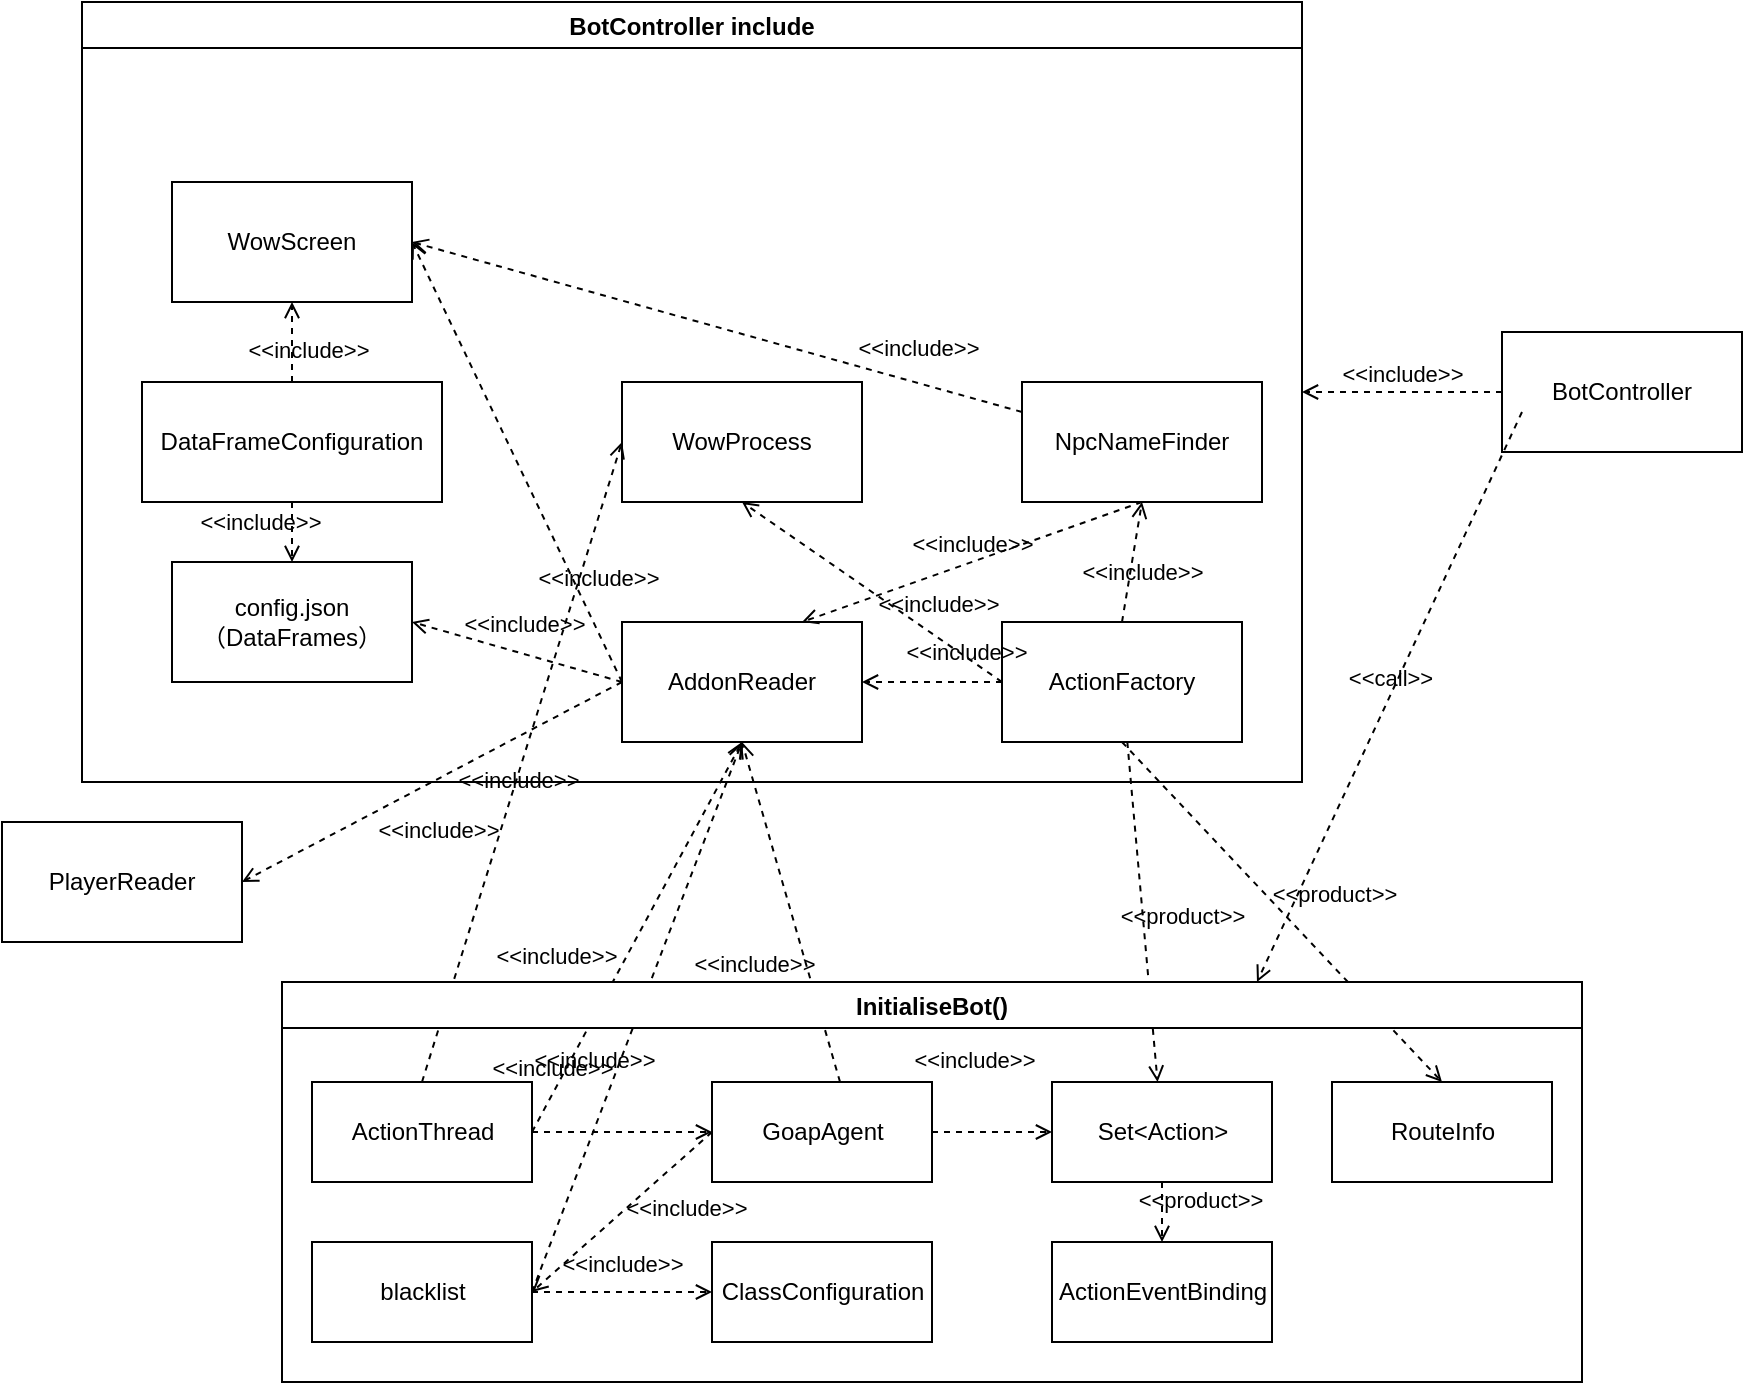 <mxfile version="20.2.3" type="github">
  <diagram id="H3O-LNX6H-VDbd5dW60C" name="第 1 页">
    <mxGraphModel dx="2249" dy="1931" grid="1" gridSize="10" guides="1" tooltips="1" connect="1" arrows="1" fold="1" page="1" pageScale="1" pageWidth="827" pageHeight="1169" math="0" shadow="0">
      <root>
        <mxCell id="0" />
        <mxCell id="1" parent="0" />
        <mxCell id="WofrI5HJTd11R4k4WThL-1" value="BotController" style="rounded=0;whiteSpace=wrap;html=1;" vertex="1" parent="1">
          <mxGeometry x="620" y="115" width="120" height="60" as="geometry" />
        </mxCell>
        <mxCell id="WofrI5HJTd11R4k4WThL-14" value="PlayerReader" style="rounded=0;whiteSpace=wrap;html=1;" vertex="1" parent="1">
          <mxGeometry x="-130" y="360" width="120" height="60" as="geometry" />
        </mxCell>
        <mxCell id="WofrI5HJTd11R4k4WThL-15" value="&amp;lt;&amp;lt;include&amp;gt;&amp;gt;" style="edgeStyle=none;html=1;endArrow=open;verticalAlign=bottom;dashed=1;labelBackgroundColor=none;rounded=0;exitX=0;exitY=0.5;exitDx=0;exitDy=0;entryX=1;entryY=0.5;entryDx=0;entryDy=0;" edge="1" parent="1" source="WofrI5HJTd11R4k4WThL-9" target="WofrI5HJTd11R4k4WThL-14">
          <mxGeometry x="-0.32" y="27" width="160" relative="1" as="geometry">
            <mxPoint x="219.04" y="332.02" as="sourcePoint" />
            <mxPoint x="190" y="380" as="targetPoint" />
            <mxPoint as="offset" />
          </mxGeometry>
        </mxCell>
        <mxCell id="WofrI5HJTd11R4k4WThL-21" value="BotController include" style="swimlane;" vertex="1" parent="1">
          <mxGeometry x="-90" y="-50" width="610" height="390" as="geometry">
            <mxRectangle x="-90" y="-50" width="140" height="30" as="alternateBounds" />
          </mxGeometry>
        </mxCell>
        <mxCell id="WofrI5HJTd11R4k4WThL-2" value="WowProcess" style="rounded=0;whiteSpace=wrap;html=1;" vertex="1" parent="WofrI5HJTd11R4k4WThL-21">
          <mxGeometry x="270" y="190" width="120" height="60" as="geometry" />
        </mxCell>
        <mxCell id="WofrI5HJTd11R4k4WThL-3" value="WowScreen" style="rounded=0;whiteSpace=wrap;html=1;" vertex="1" parent="WofrI5HJTd11R4k4WThL-21">
          <mxGeometry x="45" y="90" width="120" height="60" as="geometry" />
        </mxCell>
        <mxCell id="WofrI5HJTd11R4k4WThL-4" value="NpcNameFinder" style="rounded=0;whiteSpace=wrap;html=1;" vertex="1" parent="WofrI5HJTd11R4k4WThL-21">
          <mxGeometry x="470" y="190" width="120" height="60" as="geometry" />
        </mxCell>
        <mxCell id="WofrI5HJTd11R4k4WThL-5" value="DataFrameConfiguration" style="rounded=0;whiteSpace=wrap;html=1;" vertex="1" parent="WofrI5HJTd11R4k4WThL-21">
          <mxGeometry x="30" y="190" width="150" height="60" as="geometry" />
        </mxCell>
        <mxCell id="WofrI5HJTd11R4k4WThL-6" value="&amp;lt;&amp;lt;include&amp;gt;&amp;gt;" style="edgeStyle=none;html=1;endArrow=open;verticalAlign=bottom;dashed=1;labelBackgroundColor=none;rounded=0;entryX=0.5;entryY=1;entryDx=0;entryDy=0;exitX=0.5;exitY=0;exitDx=0;exitDy=0;" edge="1" parent="WofrI5HJTd11R4k4WThL-21" source="WofrI5HJTd11R4k4WThL-5" target="WofrI5HJTd11R4k4WThL-3">
          <mxGeometry x="-0.644" y="-8" width="160" relative="1" as="geometry">
            <mxPoint x="235" y="-90" as="sourcePoint" />
            <mxPoint x="135" y="80" as="targetPoint" />
            <mxPoint as="offset" />
          </mxGeometry>
        </mxCell>
        <mxCell id="WofrI5HJTd11R4k4WThL-7" value="config.json&lt;br&gt;（DataFrames）" style="rounded=0;whiteSpace=wrap;html=1;" vertex="1" parent="WofrI5HJTd11R4k4WThL-21">
          <mxGeometry x="45" y="280" width="120" height="60" as="geometry" />
        </mxCell>
        <mxCell id="WofrI5HJTd11R4k4WThL-8" value="&amp;lt;&amp;lt;include&amp;gt;&amp;gt;" style="edgeStyle=none;html=1;endArrow=open;verticalAlign=bottom;dashed=1;labelBackgroundColor=none;rounded=0;entryX=0.5;entryY=0;entryDx=0;entryDy=0;exitX=0.5;exitY=1;exitDx=0;exitDy=0;" edge="1" parent="WofrI5HJTd11R4k4WThL-21" source="WofrI5HJTd11R4k4WThL-5" target="WofrI5HJTd11R4k4WThL-7">
          <mxGeometry x="0.288" y="-16" width="160" relative="1" as="geometry">
            <mxPoint x="340" y="-60" as="sourcePoint" />
            <mxPoint x="325" y="-100" as="targetPoint" />
            <mxPoint y="-1" as="offset" />
          </mxGeometry>
        </mxCell>
        <mxCell id="WofrI5HJTd11R4k4WThL-9" value="AddonReader" style="rounded=0;whiteSpace=wrap;html=1;" vertex="1" parent="WofrI5HJTd11R4k4WThL-21">
          <mxGeometry x="270" y="310" width="120" height="60" as="geometry" />
        </mxCell>
        <mxCell id="WofrI5HJTd11R4k4WThL-10" value="&amp;lt;&amp;lt;include&amp;gt;&amp;gt;" style="edgeStyle=none;html=1;endArrow=open;verticalAlign=bottom;dashed=1;labelBackgroundColor=none;rounded=0;exitX=0;exitY=0.5;exitDx=0;exitDy=0;entryX=1;entryY=0.5;entryDx=0;entryDy=0;" edge="1" parent="WofrI5HJTd11R4k4WThL-21" source="WofrI5HJTd11R4k4WThL-9" target="WofrI5HJTd11R4k4WThL-3">
          <mxGeometry x="-0.644" y="-8" width="160" relative="1" as="geometry">
            <mxPoint x="340" y="-60" as="sourcePoint" />
            <mxPoint x="165" y="-70" as="targetPoint" />
            <mxPoint as="offset" />
          </mxGeometry>
        </mxCell>
        <mxCell id="WofrI5HJTd11R4k4WThL-11" value="&amp;lt;&amp;lt;include&amp;gt;&amp;gt;" style="edgeStyle=none;html=1;endArrow=open;verticalAlign=bottom;dashed=1;labelBackgroundColor=none;rounded=0;entryX=1;entryY=0.5;entryDx=0;entryDy=0;exitX=0;exitY=0.5;exitDx=0;exitDy=0;" edge="1" parent="WofrI5HJTd11R4k4WThL-21" source="WofrI5HJTd11R4k4WThL-9" target="WofrI5HJTd11R4k4WThL-7">
          <mxGeometry x="-0.027" y="-6" width="160" relative="1" as="geometry">
            <mxPoint x="350" y="-50" as="sourcePoint" />
            <mxPoint x="335" y="-90" as="targetPoint" />
            <mxPoint as="offset" />
          </mxGeometry>
        </mxCell>
        <mxCell id="WofrI5HJTd11R4k4WThL-12" value="&amp;lt;&amp;lt;include&amp;gt;&amp;gt;" style="edgeStyle=none;html=1;endArrow=open;verticalAlign=bottom;dashed=1;labelBackgroundColor=none;rounded=0;entryX=1;entryY=0.5;entryDx=0;entryDy=0;exitX=0;exitY=0.25;exitDx=0;exitDy=0;" edge="1" parent="WofrI5HJTd11R4k4WThL-21" source="WofrI5HJTd11R4k4WThL-4" target="WofrI5HJTd11R4k4WThL-3">
          <mxGeometry x="-0.644" y="-8" width="160" relative="1" as="geometry">
            <mxPoint x="25" y="-30" as="sourcePoint" />
            <mxPoint x="-75" y="-130" as="targetPoint" />
            <mxPoint as="offset" />
          </mxGeometry>
        </mxCell>
        <mxCell id="WofrI5HJTd11R4k4WThL-13" value="&amp;lt;&amp;lt;include&amp;gt;&amp;gt;" style="edgeStyle=none;html=1;endArrow=open;verticalAlign=bottom;dashed=1;labelBackgroundColor=none;rounded=0;entryX=0.75;entryY=0;entryDx=0;entryDy=0;exitX=0.5;exitY=1;exitDx=0;exitDy=0;" edge="1" parent="WofrI5HJTd11R4k4WThL-21" source="WofrI5HJTd11R4k4WThL-4" target="WofrI5HJTd11R4k4WThL-9">
          <mxGeometry width="160" relative="1" as="geometry">
            <mxPoint x="125" y="-220" as="sourcePoint" />
            <mxPoint x="-105" y="-100" as="targetPoint" />
            <mxPoint as="offset" />
          </mxGeometry>
        </mxCell>
        <mxCell id="WofrI5HJTd11R4k4WThL-16" value="ActionFactory" style="rounded=0;whiteSpace=wrap;html=1;" vertex="1" parent="WofrI5HJTd11R4k4WThL-21">
          <mxGeometry x="460" y="310" width="120" height="60" as="geometry" />
        </mxCell>
        <mxCell id="WofrI5HJTd11R4k4WThL-17" value="&amp;lt;&amp;lt;include&amp;gt;&amp;gt;" style="edgeStyle=none;html=1;endArrow=open;verticalAlign=bottom;dashed=1;labelBackgroundColor=none;rounded=0;exitX=0;exitY=0.5;exitDx=0;exitDy=0;" edge="1" parent="WofrI5HJTd11R4k4WThL-21" source="WofrI5HJTd11R4k4WThL-16" target="WofrI5HJTd11R4k4WThL-9">
          <mxGeometry x="-0.443" y="-6" width="160" relative="1" as="geometry">
            <mxPoint x="205" y="40" as="sourcePoint" />
            <mxPoint x="-105" y="-100" as="targetPoint" />
            <mxPoint x="1" as="offset" />
          </mxGeometry>
        </mxCell>
        <mxCell id="WofrI5HJTd11R4k4WThL-18" value="&amp;lt;&amp;lt;include&amp;gt;&amp;gt;" style="edgeStyle=none;html=1;endArrow=open;verticalAlign=bottom;dashed=1;labelBackgroundColor=none;rounded=0;exitX=0;exitY=0.5;exitDx=0;exitDy=0;entryX=0.5;entryY=1;entryDx=0;entryDy=0;" edge="1" parent="WofrI5HJTd11R4k4WThL-21" source="WofrI5HJTd11R4k4WThL-16" target="WofrI5HJTd11R4k4WThL-2">
          <mxGeometry x="-0.443" y="-6" width="160" relative="1" as="geometry">
            <mxPoint x="235" y="-50" as="sourcePoint" />
            <mxPoint x="65" y="40" as="targetPoint" />
            <mxPoint x="1" as="offset" />
          </mxGeometry>
        </mxCell>
        <mxCell id="WofrI5HJTd11R4k4WThL-19" value="&amp;lt;&amp;lt;include&amp;gt;&amp;gt;" style="edgeStyle=none;html=1;endArrow=open;verticalAlign=bottom;dashed=1;labelBackgroundColor=none;rounded=0;entryX=0.5;entryY=1;entryDx=0;entryDy=0;exitX=0.5;exitY=0;exitDx=0;exitDy=0;" edge="1" parent="WofrI5HJTd11R4k4WThL-21" source="WofrI5HJTd11R4k4WThL-16" target="WofrI5HJTd11R4k4WThL-4">
          <mxGeometry x="-0.443" y="-6" width="160" relative="1" as="geometry">
            <mxPoint x="380" y="270" as="sourcePoint" />
            <mxPoint x="-75" y="-220" as="targetPoint" />
            <mxPoint x="1" as="offset" />
          </mxGeometry>
        </mxCell>
        <mxCell id="WofrI5HJTd11R4k4WThL-22" value="&amp;lt;&amp;lt;include&amp;gt;&amp;gt;" style="edgeStyle=none;html=1;endArrow=open;verticalAlign=bottom;dashed=1;labelBackgroundColor=none;rounded=0;entryX=1;entryY=0.5;entryDx=0;entryDy=0;exitX=0;exitY=0.5;exitDx=0;exitDy=0;" edge="1" parent="1" source="WofrI5HJTd11R4k4WThL-1" target="WofrI5HJTd11R4k4WThL-21">
          <mxGeometry width="160" relative="1" as="geometry">
            <mxPoint x="450" y="210" as="sourcePoint" />
            <mxPoint x="280" y="270" as="targetPoint" />
            <mxPoint as="offset" />
          </mxGeometry>
        </mxCell>
        <mxCell id="WofrI5HJTd11R4k4WThL-31" value="&amp;lt;&amp;lt;include&amp;gt;&amp;gt;" style="edgeStyle=none;html=1;endArrow=open;verticalAlign=bottom;dashed=1;labelBackgroundColor=none;rounded=0;exitX=1;exitY=0.5;exitDx=0;exitDy=0;entryX=0.5;entryY=1;entryDx=0;entryDy=0;" edge="1" parent="1" source="WofrI5HJTd11R4k4WThL-28" target="WofrI5HJTd11R4k4WThL-9">
          <mxGeometry x="-0.32" y="27" width="160" relative="1" as="geometry">
            <mxPoint x="190" y="300" as="sourcePoint" />
            <mxPoint x="90" y="400" as="targetPoint" />
            <mxPoint as="offset" />
          </mxGeometry>
        </mxCell>
        <mxCell id="WofrI5HJTd11R4k4WThL-33" value="&amp;lt;&amp;lt;product&amp;gt;&amp;gt;" style="edgeStyle=none;html=1;endArrow=open;verticalAlign=bottom;dashed=1;labelBackgroundColor=none;rounded=0;" edge="1" parent="1" source="WofrI5HJTd11R4k4WThL-16" target="WofrI5HJTd11R4k4WThL-25">
          <mxGeometry x="0.151" y="19" width="160" relative="1" as="geometry">
            <mxPoint x="210" y="320" as="sourcePoint" />
            <mxPoint x="330" y="430" as="targetPoint" />
            <mxPoint as="offset" />
          </mxGeometry>
        </mxCell>
        <mxCell id="WofrI5HJTd11R4k4WThL-34" value="&amp;lt;&amp;lt;product&amp;gt;&amp;gt;" style="edgeStyle=none;html=1;endArrow=open;verticalAlign=bottom;dashed=1;labelBackgroundColor=none;rounded=0;exitX=0.5;exitY=1;exitDx=0;exitDy=0;entryX=0.5;entryY=0;entryDx=0;entryDy=0;" edge="1" parent="1" source="WofrI5HJTd11R4k4WThL-16" target="WofrI5HJTd11R4k4WThL-26">
          <mxGeometry x="0.151" y="19" width="160" relative="1" as="geometry">
            <mxPoint x="446.96" y="328.98" as="sourcePoint" />
            <mxPoint x="453.268" y="420" as="targetPoint" />
            <mxPoint as="offset" />
          </mxGeometry>
        </mxCell>
        <mxCell id="WofrI5HJTd11R4k4WThL-35" value="&amp;lt;&amp;lt;include&amp;gt;&amp;gt;" style="edgeStyle=none;html=1;endArrow=open;verticalAlign=bottom;dashed=1;labelBackgroundColor=none;rounded=0;exitX=0.582;exitY=0;exitDx=0;exitDy=0;entryX=0.5;entryY=1;entryDx=0;entryDy=0;exitPerimeter=0;" edge="1" parent="1" source="WofrI5HJTd11R4k4WThL-27" target="WofrI5HJTd11R4k4WThL-9">
          <mxGeometry x="-0.32" y="27" width="160" relative="1" as="geometry">
            <mxPoint x="140" y="495" as="sourcePoint" />
            <mxPoint x="250" y="330" as="targetPoint" />
            <mxPoint as="offset" />
          </mxGeometry>
        </mxCell>
        <mxCell id="WofrI5HJTd11R4k4WThL-38" value="&amp;lt;&amp;lt;include&amp;gt;&amp;gt;" style="edgeStyle=none;html=1;endArrow=open;verticalAlign=bottom;dashed=1;labelBackgroundColor=none;rounded=0;exitX=1;exitY=0.5;exitDx=0;exitDy=0;entryX=0.5;entryY=1;entryDx=0;entryDy=0;" edge="1" parent="1" source="WofrI5HJTd11R4k4WThL-29" target="WofrI5HJTd11R4k4WThL-9">
          <mxGeometry x="-0.32" y="27" width="160" relative="1" as="geometry">
            <mxPoint x="295" y="420" as="sourcePoint" />
            <mxPoint x="420" y="340" as="targetPoint" />
            <mxPoint as="offset" />
          </mxGeometry>
        </mxCell>
        <mxCell id="WofrI5HJTd11R4k4WThL-40" value="&amp;lt;&amp;lt;include&amp;gt;&amp;gt;" style="edgeStyle=none;html=1;endArrow=open;verticalAlign=bottom;dashed=1;labelBackgroundColor=none;rounded=0;exitX=0.5;exitY=0;exitDx=0;exitDy=0;entryX=0;entryY=0.5;entryDx=0;entryDy=0;" edge="1" parent="1" source="WofrI5HJTd11R4k4WThL-29" target="WofrI5HJTd11R4k4WThL-2">
          <mxGeometry x="-0.32" y="27" width="160" relative="1" as="geometry">
            <mxPoint x="315" y="440" as="sourcePoint" />
            <mxPoint x="440" y="360" as="targetPoint" />
            <mxPoint as="offset" />
          </mxGeometry>
        </mxCell>
        <mxCell id="WofrI5HJTd11R4k4WThL-42" value="InitialiseBot()" style="swimlane;" vertex="1" parent="1">
          <mxGeometry x="10" y="440" width="650" height="200" as="geometry">
            <mxRectangle x="10" y="440" width="120" height="30" as="alternateBounds" />
          </mxGeometry>
        </mxCell>
        <mxCell id="WofrI5HJTd11R4k4WThL-24" value="ClassConfiguration" style="html=1;" vertex="1" parent="WofrI5HJTd11R4k4WThL-42">
          <mxGeometry x="215" y="130" width="110" height="50" as="geometry" />
        </mxCell>
        <mxCell id="WofrI5HJTd11R4k4WThL-25" value="Set&amp;lt;Action&amp;gt;" style="html=1;" vertex="1" parent="WofrI5HJTd11R4k4WThL-42">
          <mxGeometry x="385" y="50" width="110" height="50" as="geometry" />
        </mxCell>
        <mxCell id="WofrI5HJTd11R4k4WThL-26" value="RouteInfo" style="html=1;" vertex="1" parent="WofrI5HJTd11R4k4WThL-42">
          <mxGeometry x="525" y="50" width="110" height="50" as="geometry" />
        </mxCell>
        <mxCell id="WofrI5HJTd11R4k4WThL-27" value="GoapAgent" style="html=1;" vertex="1" parent="WofrI5HJTd11R4k4WThL-42">
          <mxGeometry x="215" y="50" width="110" height="50" as="geometry" />
        </mxCell>
        <mxCell id="WofrI5HJTd11R4k4WThL-28" value="blacklist" style="html=1;" vertex="1" parent="WofrI5HJTd11R4k4WThL-42">
          <mxGeometry x="15" y="130" width="110" height="50" as="geometry" />
        </mxCell>
        <mxCell id="WofrI5HJTd11R4k4WThL-29" value="ActionThread" style="html=1;" vertex="1" parent="WofrI5HJTd11R4k4WThL-42">
          <mxGeometry x="15" y="50" width="110" height="50" as="geometry" />
        </mxCell>
        <mxCell id="WofrI5HJTd11R4k4WThL-30" value="ActionEventBinding" style="html=1;" vertex="1" parent="WofrI5HJTd11R4k4WThL-42">
          <mxGeometry x="385" y="130" width="110" height="50" as="geometry" />
        </mxCell>
        <mxCell id="WofrI5HJTd11R4k4WThL-32" value="&amp;lt;&amp;lt;include&amp;gt;&amp;gt;" style="edgeStyle=none;html=1;endArrow=open;verticalAlign=bottom;dashed=1;labelBackgroundColor=none;rounded=0;entryX=0;entryY=0.5;entryDx=0;entryDy=0;" edge="1" parent="WofrI5HJTd11R4k4WThL-42" source="WofrI5HJTd11R4k4WThL-28" target="WofrI5HJTd11R4k4WThL-24">
          <mxGeometry y="5" width="160" relative="1" as="geometry">
            <mxPoint x="195" y="-90" as="sourcePoint" />
            <mxPoint x="95" y="10" as="targetPoint" />
            <mxPoint as="offset" />
          </mxGeometry>
        </mxCell>
        <mxCell id="WofrI5HJTd11R4k4WThL-36" value="&amp;lt;&amp;lt;include&amp;gt;&amp;gt;" style="edgeStyle=none;html=1;endArrow=open;verticalAlign=bottom;dashed=1;labelBackgroundColor=none;rounded=0;entryX=1;entryY=0.5;entryDx=0;entryDy=0;exitX=0;exitY=0.5;exitDx=0;exitDy=0;" edge="1" parent="WofrI5HJTd11R4k4WThL-42" source="WofrI5HJTd11R4k4WThL-27" target="WofrI5HJTd11R4k4WThL-28">
          <mxGeometry x="-0.32" y="27" width="160" relative="1" as="geometry">
            <mxPoint x="280" y="10" as="sourcePoint" />
            <mxPoint x="405" y="-70" as="targetPoint" />
            <mxPoint as="offset" />
          </mxGeometry>
        </mxCell>
        <mxCell id="WofrI5HJTd11R4k4WThL-37" value="&amp;lt;&amp;lt;include&amp;gt;&amp;gt;" style="edgeStyle=none;html=1;endArrow=open;verticalAlign=bottom;dashed=1;labelBackgroundColor=none;rounded=0;exitX=1;exitY=0.5;exitDx=0;exitDy=0;entryX=0;entryY=0.5;entryDx=0;entryDy=0;" edge="1" parent="WofrI5HJTd11R4k4WThL-42" source="WofrI5HJTd11R4k4WThL-27" target="WofrI5HJTd11R4k4WThL-25">
          <mxGeometry x="-0.32" y="27" width="160" relative="1" as="geometry">
            <mxPoint x="280" y="10" as="sourcePoint" />
            <mxPoint x="405" y="-70" as="targetPoint" />
            <mxPoint as="offset" />
          </mxGeometry>
        </mxCell>
        <mxCell id="WofrI5HJTd11R4k4WThL-39" value="&amp;lt;&amp;lt;include&amp;gt;&amp;gt;" style="edgeStyle=none;html=1;endArrow=open;verticalAlign=bottom;dashed=1;labelBackgroundColor=none;rounded=0;exitX=1;exitY=0.5;exitDx=0;exitDy=0;entryX=0;entryY=0.5;entryDx=0;entryDy=0;" edge="1" parent="WofrI5HJTd11R4k4WThL-42" source="WofrI5HJTd11R4k4WThL-29" target="WofrI5HJTd11R4k4WThL-27">
          <mxGeometry x="-0.32" y="27" width="160" relative="1" as="geometry">
            <mxPoint x="300" y="30" as="sourcePoint" />
            <mxPoint x="425" y="-50" as="targetPoint" />
            <mxPoint as="offset" />
          </mxGeometry>
        </mxCell>
        <mxCell id="WofrI5HJTd11R4k4WThL-41" value="&amp;lt;&amp;lt;product&amp;gt;&amp;gt;" style="edgeStyle=none;html=1;endArrow=open;verticalAlign=bottom;dashed=1;labelBackgroundColor=none;rounded=0;exitX=0.5;exitY=1;exitDx=0;exitDy=0;" edge="1" parent="WofrI5HJTd11R4k4WThL-42" source="WofrI5HJTd11R4k4WThL-25" target="WofrI5HJTd11R4k4WThL-30">
          <mxGeometry x="0.151" y="19" width="160" relative="1" as="geometry">
            <mxPoint x="438.103" y="-70" as="sourcePoint" />
            <mxPoint x="447.414" y="20" as="targetPoint" />
            <mxPoint as="offset" />
          </mxGeometry>
        </mxCell>
        <mxCell id="WofrI5HJTd11R4k4WThL-43" value="&amp;lt;&amp;lt;call&amp;gt;&amp;gt;" style="edgeStyle=none;html=1;endArrow=open;verticalAlign=bottom;dashed=1;labelBackgroundColor=none;rounded=0;entryX=0.75;entryY=0;entryDx=0;entryDy=0;exitX=0;exitY=0.5;exitDx=0;exitDy=0;" edge="1" parent="1" target="WofrI5HJTd11R4k4WThL-42">
          <mxGeometry width="160" relative="1" as="geometry">
            <mxPoint x="630" y="155" as="sourcePoint" />
            <mxPoint x="530" y="155" as="targetPoint" />
            <mxPoint as="offset" />
          </mxGeometry>
        </mxCell>
      </root>
    </mxGraphModel>
  </diagram>
</mxfile>
